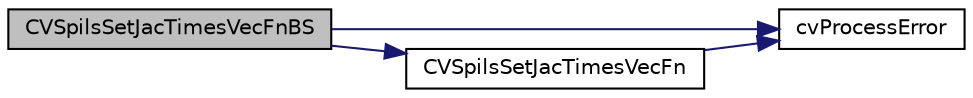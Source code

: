 digraph "CVSpilsSetJacTimesVecFnBS"
{
  edge [fontname="Helvetica",fontsize="10",labelfontname="Helvetica",labelfontsize="10"];
  node [fontname="Helvetica",fontsize="10",shape=record];
  rankdir="LR";
  Node51 [label="CVSpilsSetJacTimesVecFnBS",height=0.2,width=0.4,color="black", fillcolor="grey75", style="filled", fontcolor="black"];
  Node51 -> Node52 [color="midnightblue",fontsize="10",style="solid",fontname="Helvetica"];
  Node52 [label="cvProcessError",height=0.2,width=0.4,color="black", fillcolor="white", style="filled",URL="$d1/ddc/cvode_8c.html#aca8edaf29469da9950fe695b90ef196e"];
  Node51 -> Node53 [color="midnightblue",fontsize="10",style="solid",fontname="Helvetica"];
  Node53 [label="CVSpilsSetJacTimesVecFn",height=0.2,width=0.4,color="black", fillcolor="white", style="filled",URL="$d9/d0d/cvodes__spils_8c.html#a52b0c6ce9f6b0a931d4fc4c58b02986d"];
  Node53 -> Node52 [color="midnightblue",fontsize="10",style="solid",fontname="Helvetica"];
}
